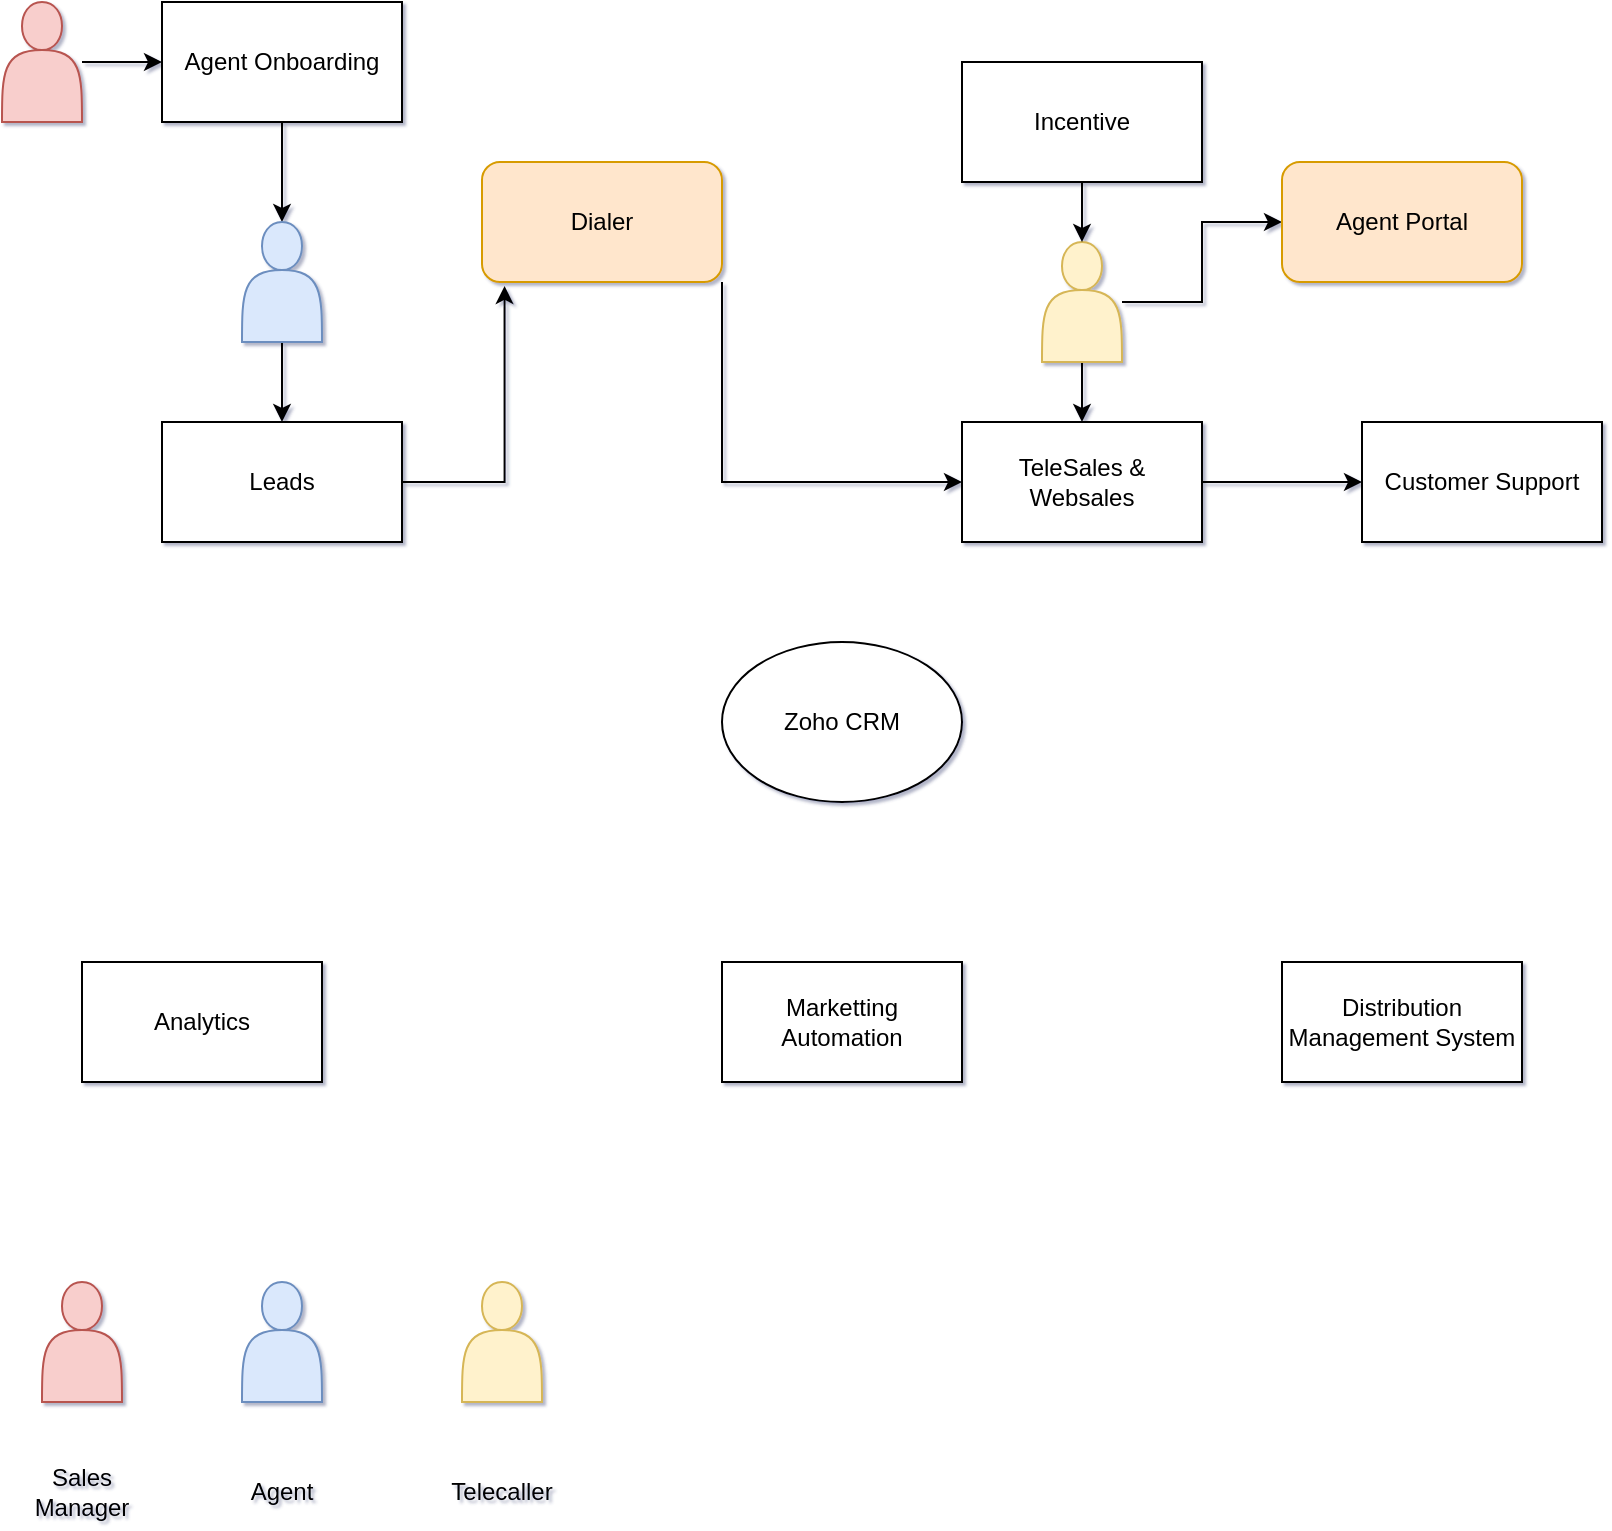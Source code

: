 <mxfile version="24.7.1" type="github">
  <diagram name="Page-1" id="zcw-Cnb_ciNUWG4lOdHk">
    <mxGraphModel dx="1590" dy="-202" grid="1" gridSize="10" guides="1" tooltips="1" connect="1" arrows="1" fold="1" page="1" pageScale="1" pageWidth="850" pageHeight="1100" math="0" shadow="1">
      <root>
        <mxCell id="0" />
        <mxCell id="1" parent="0" />
        <mxCell id="8hLgRWUMYpwpaLwR4hC4-1" value="" style="edgeStyle=orthogonalEdgeStyle;rounded=0;orthogonalLoop=1;jettySize=auto;html=1;entryX=0.094;entryY=1.033;entryDx=0;entryDy=0;entryPerimeter=0;" edge="1" parent="1" source="8hLgRWUMYpwpaLwR4hC4-2" target="8hLgRWUMYpwpaLwR4hC4-26">
          <mxGeometry relative="1" as="geometry">
            <mxPoint x="240" y="1900" as="targetPoint" />
          </mxGeometry>
        </mxCell>
        <mxCell id="8hLgRWUMYpwpaLwR4hC4-2" value="Leads" style="rounded=0;whiteSpace=wrap;html=1;" vertex="1" parent="1">
          <mxGeometry x="80" y="1870" width="120" height="60" as="geometry" />
        </mxCell>
        <mxCell id="8hLgRWUMYpwpaLwR4hC4-3" value="" style="edgeStyle=orthogonalEdgeStyle;rounded=0;orthogonalLoop=1;jettySize=auto;html=1;exitX=1;exitY=1;exitDx=0;exitDy=0;" edge="1" parent="1" source="8hLgRWUMYpwpaLwR4hC4-26" target="8hLgRWUMYpwpaLwR4hC4-5">
          <mxGeometry relative="1" as="geometry">
            <mxPoint x="360" y="1900" as="sourcePoint" />
            <Array as="points">
              <mxPoint x="360" y="1900" />
            </Array>
          </mxGeometry>
        </mxCell>
        <mxCell id="8hLgRWUMYpwpaLwR4hC4-4" value="" style="edgeStyle=orthogonalEdgeStyle;rounded=0;orthogonalLoop=1;jettySize=auto;html=1;" edge="1" parent="1" source="8hLgRWUMYpwpaLwR4hC4-5" target="8hLgRWUMYpwpaLwR4hC4-6">
          <mxGeometry relative="1" as="geometry" />
        </mxCell>
        <mxCell id="8hLgRWUMYpwpaLwR4hC4-5" value="TeleSales &amp;amp; Websales" style="rounded=0;whiteSpace=wrap;html=1;" vertex="1" parent="1">
          <mxGeometry x="480" y="1870" width="120" height="60" as="geometry" />
        </mxCell>
        <mxCell id="8hLgRWUMYpwpaLwR4hC4-6" value="Customer Support" style="rounded=0;whiteSpace=wrap;html=1;" vertex="1" parent="1">
          <mxGeometry x="680" y="1870" width="120" height="60" as="geometry" />
        </mxCell>
        <mxCell id="8hLgRWUMYpwpaLwR4hC4-7" value="Distribution Management System" style="rounded=0;whiteSpace=wrap;html=1;" vertex="1" parent="1">
          <mxGeometry x="640" y="2140" width="120" height="60" as="geometry" />
        </mxCell>
        <mxCell id="8hLgRWUMYpwpaLwR4hC4-8" value="Marketting Automation" style="rounded=0;whiteSpace=wrap;html=1;" vertex="1" parent="1">
          <mxGeometry x="360" y="2140" width="120" height="60" as="geometry" />
        </mxCell>
        <mxCell id="8hLgRWUMYpwpaLwR4hC4-9" value="Analytics" style="rounded=0;whiteSpace=wrap;html=1;" vertex="1" parent="1">
          <mxGeometry x="40" y="2140" width="120" height="60" as="geometry" />
        </mxCell>
        <mxCell id="8hLgRWUMYpwpaLwR4hC4-10" value="Zoho CRM" style="ellipse;whiteSpace=wrap;html=1;" vertex="1" parent="1">
          <mxGeometry x="360" y="1980" width="120" height="80" as="geometry" />
        </mxCell>
        <mxCell id="8hLgRWUMYpwpaLwR4hC4-11" value="" style="edgeStyle=orthogonalEdgeStyle;rounded=0;orthogonalLoop=1;jettySize=auto;html=1;" edge="1" parent="1" source="8hLgRWUMYpwpaLwR4hC4-12" target="8hLgRWUMYpwpaLwR4hC4-16">
          <mxGeometry relative="1" as="geometry" />
        </mxCell>
        <mxCell id="8hLgRWUMYpwpaLwR4hC4-12" value="Agent Onboarding" style="rounded=0;whiteSpace=wrap;html=1;" vertex="1" parent="1">
          <mxGeometry x="80" y="1660" width="120" height="60" as="geometry" />
        </mxCell>
        <mxCell id="8hLgRWUMYpwpaLwR4hC4-13" value="" style="edgeStyle=orthogonalEdgeStyle;rounded=0;orthogonalLoop=1;jettySize=auto;html=1;" edge="1" parent="1" source="8hLgRWUMYpwpaLwR4hC4-14" target="8hLgRWUMYpwpaLwR4hC4-12">
          <mxGeometry relative="1" as="geometry" />
        </mxCell>
        <mxCell id="8hLgRWUMYpwpaLwR4hC4-14" value="" style="shape=actor;whiteSpace=wrap;html=1;fillColor=#f8cecc;strokeColor=#b85450;" vertex="1" parent="1">
          <mxGeometry y="1660" width="40" height="60" as="geometry" />
        </mxCell>
        <mxCell id="8hLgRWUMYpwpaLwR4hC4-15" value="" style="edgeStyle=orthogonalEdgeStyle;rounded=0;orthogonalLoop=1;jettySize=auto;html=1;" edge="1" parent="1" source="8hLgRWUMYpwpaLwR4hC4-16" target="8hLgRWUMYpwpaLwR4hC4-2">
          <mxGeometry relative="1" as="geometry" />
        </mxCell>
        <mxCell id="8hLgRWUMYpwpaLwR4hC4-16" value="" style="shape=actor;whiteSpace=wrap;html=1;fillColor=#dae8fc;strokeColor=#6c8ebf;" vertex="1" parent="1">
          <mxGeometry x="120" y="1770" width="40" height="60" as="geometry" />
        </mxCell>
        <mxCell id="8hLgRWUMYpwpaLwR4hC4-17" value="" style="edgeStyle=orthogonalEdgeStyle;rounded=0;orthogonalLoop=1;jettySize=auto;html=1;" edge="1" parent="1" source="8hLgRWUMYpwpaLwR4hC4-19" target="8hLgRWUMYpwpaLwR4hC4-5">
          <mxGeometry relative="1" as="geometry" />
        </mxCell>
        <mxCell id="8hLgRWUMYpwpaLwR4hC4-18" value="" style="edgeStyle=orthogonalEdgeStyle;rounded=0;orthogonalLoop=1;jettySize=auto;html=1;" edge="1" parent="1" source="8hLgRWUMYpwpaLwR4hC4-19" target="8hLgRWUMYpwpaLwR4hC4-27">
          <mxGeometry relative="1" as="geometry" />
        </mxCell>
        <mxCell id="8hLgRWUMYpwpaLwR4hC4-19" value="" style="shape=actor;whiteSpace=wrap;html=1;fillColor=#fff2cc;strokeColor=#d6b656;" vertex="1" parent="1">
          <mxGeometry x="520" y="1780" width="40" height="60" as="geometry" />
        </mxCell>
        <mxCell id="8hLgRWUMYpwpaLwR4hC4-20" value="" style="shape=actor;whiteSpace=wrap;html=1;fillColor=#f8cecc;strokeColor=#b85450;" vertex="1" parent="1">
          <mxGeometry x="20" y="2300" width="40" height="60" as="geometry" />
        </mxCell>
        <mxCell id="8hLgRWUMYpwpaLwR4hC4-21" value="Sales Manager" style="text;html=1;align=center;verticalAlign=middle;whiteSpace=wrap;rounded=0;" vertex="1" parent="1">
          <mxGeometry x="10" y="2390" width="60" height="30" as="geometry" />
        </mxCell>
        <mxCell id="8hLgRWUMYpwpaLwR4hC4-22" value="" style="shape=actor;whiteSpace=wrap;html=1;fillColor=#dae8fc;strokeColor=#6c8ebf;" vertex="1" parent="1">
          <mxGeometry x="120" y="2300" width="40" height="60" as="geometry" />
        </mxCell>
        <mxCell id="8hLgRWUMYpwpaLwR4hC4-23" value="Agent" style="text;html=1;align=center;verticalAlign=middle;whiteSpace=wrap;rounded=0;" vertex="1" parent="1">
          <mxGeometry x="110" y="2390" width="60" height="30" as="geometry" />
        </mxCell>
        <mxCell id="8hLgRWUMYpwpaLwR4hC4-24" value="" style="shape=actor;whiteSpace=wrap;html=1;fillColor=#fff2cc;strokeColor=#d6b656;" vertex="1" parent="1">
          <mxGeometry x="230" y="2300" width="40" height="60" as="geometry" />
        </mxCell>
        <mxCell id="8hLgRWUMYpwpaLwR4hC4-25" value="Telecaller" style="text;html=1;align=center;verticalAlign=middle;whiteSpace=wrap;rounded=0;" vertex="1" parent="1">
          <mxGeometry x="220" y="2390" width="60" height="30" as="geometry" />
        </mxCell>
        <mxCell id="8hLgRWUMYpwpaLwR4hC4-26" value="Dialer" style="rounded=1;whiteSpace=wrap;html=1;fillColor=#ffe6cc;strokeColor=#d79b00;" vertex="1" parent="1">
          <mxGeometry x="240" y="1740" width="120" height="60" as="geometry" />
        </mxCell>
        <mxCell id="8hLgRWUMYpwpaLwR4hC4-27" value="Agent Portal" style="rounded=1;whiteSpace=wrap;html=1;fillColor=#ffe6cc;strokeColor=#d79b00;" vertex="1" parent="1">
          <mxGeometry x="640" y="1740" width="120" height="60" as="geometry" />
        </mxCell>
        <mxCell id="8hLgRWUMYpwpaLwR4hC4-28" value="" style="edgeStyle=orthogonalEdgeStyle;rounded=0;orthogonalLoop=1;jettySize=auto;html=1;" edge="1" parent="1" source="8hLgRWUMYpwpaLwR4hC4-29" target="8hLgRWUMYpwpaLwR4hC4-19">
          <mxGeometry relative="1" as="geometry" />
        </mxCell>
        <mxCell id="8hLgRWUMYpwpaLwR4hC4-29" value="Incentive" style="rounded=0;whiteSpace=wrap;html=1;" vertex="1" parent="1">
          <mxGeometry x="480" y="1690" width="120" height="60" as="geometry" />
        </mxCell>
      </root>
    </mxGraphModel>
  </diagram>
</mxfile>
